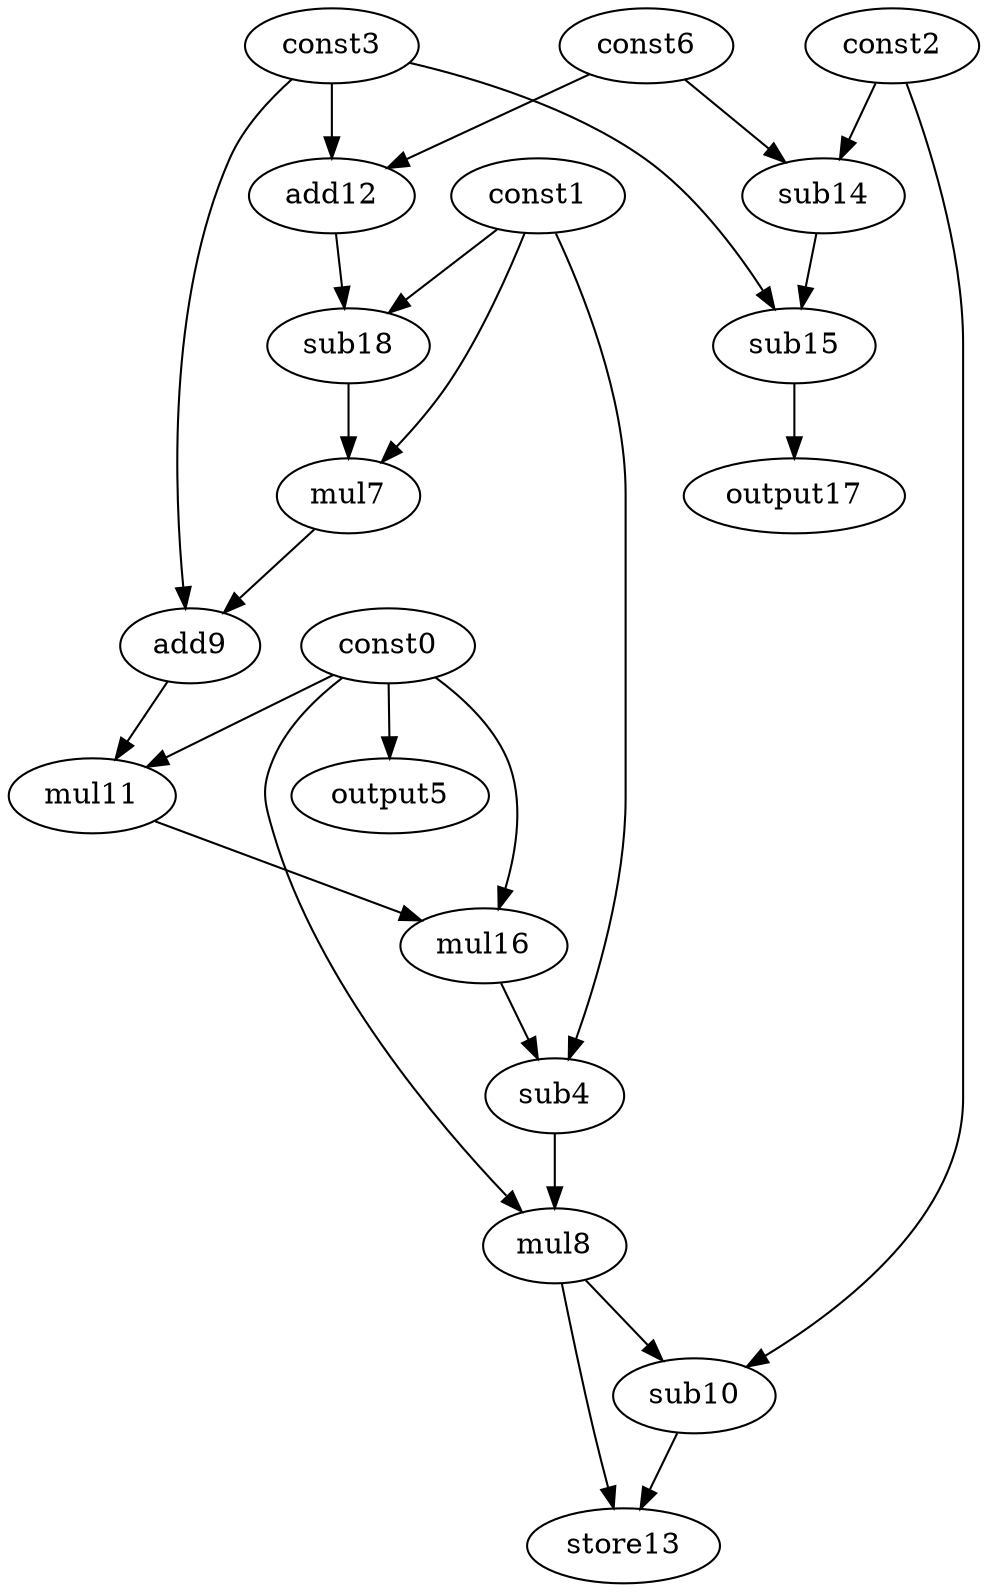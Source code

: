 digraph G { 
const0[opcode=const]; 
const1[opcode=const]; 
const2[opcode=const]; 
const3[opcode=const]; 
sub4[opcode=sub]; 
output5[opcode=output]; 
const6[opcode=const]; 
mul7[opcode=mul]; 
mul8[opcode=mul]; 
add9[opcode=add]; 
sub10[opcode=sub]; 
mul11[opcode=mul]; 
add12[opcode=add]; 
store13[opcode=store]; 
sub14[opcode=sub]; 
sub15[opcode=sub]; 
mul16[opcode=mul]; 
output17[opcode=output]; 
sub18[opcode=sub]; 
const0->output5[operand=0];
const3->add12[operand=0];
const6->add12[operand=1];
const2->sub14[operand=0];
const6->sub14[operand=1];
const3->sub15[operand=0];
sub14->sub15[operand=1];
const1->sub18[operand=0];
add12->sub18[operand=1];
const1->mul7[operand=0];
sub18->mul7[operand=1];
sub15->output17[operand=0];
const3->add9[operand=0];
mul7->add9[operand=1];
const0->mul11[operand=0];
add9->mul11[operand=1];
const0->mul16[operand=0];
mul11->mul16[operand=1];
mul16->sub4[operand=0];
const1->sub4[operand=1];
const0->mul8[operand=0];
sub4->mul8[operand=1];
mul8->sub10[operand=0];
const2->sub10[operand=1];
mul8->store13[operand=0];
sub10->store13[operand=1];
}
